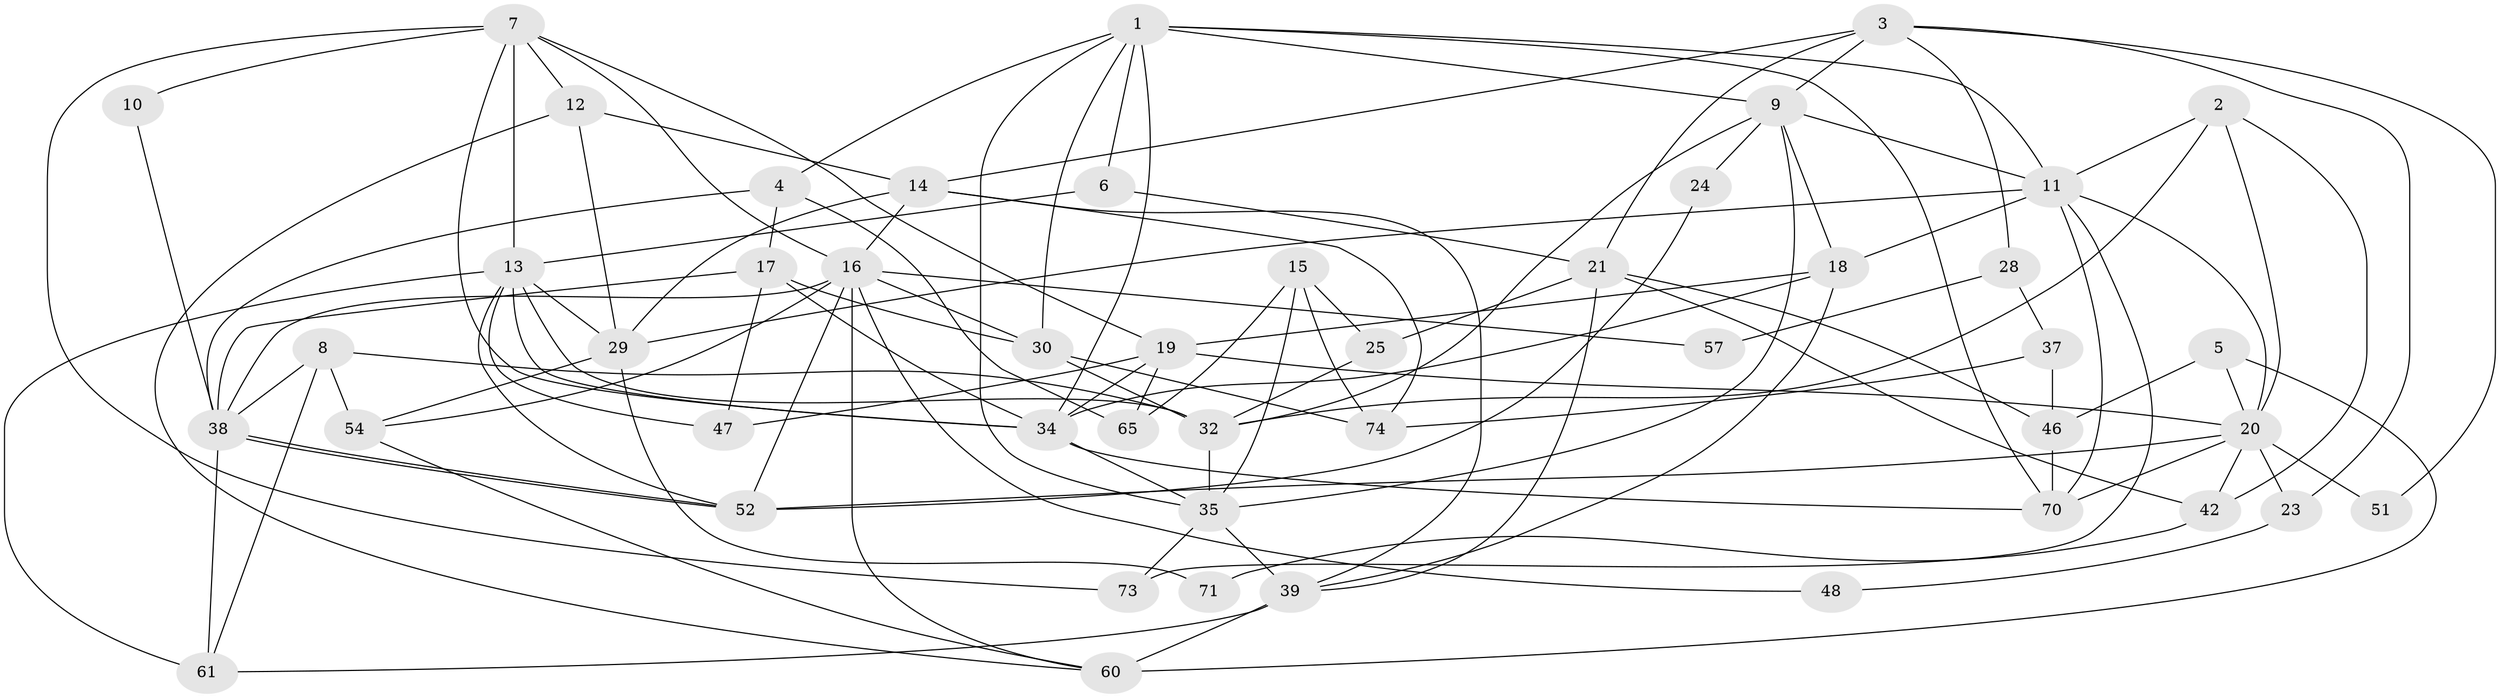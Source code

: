 // Generated by graph-tools (version 1.1) at 2025/52/02/27/25 19:52:06]
// undirected, 48 vertices, 116 edges
graph export_dot {
graph [start="1"]
  node [color=gray90,style=filled];
  1 [super="+59"];
  2;
  3 [super="+27"];
  4;
  5;
  6 [super="+43"];
  7 [super="+31"];
  8;
  9;
  10;
  11 [super="+58"];
  12 [super="+50"];
  13 [super="+33"];
  14 [super="+26"];
  15 [super="+72"];
  16 [super="+53"];
  17 [super="+40"];
  18 [super="+22"];
  19 [super="+49"];
  20 [super="+36"];
  21;
  23;
  24;
  25;
  28;
  29 [super="+44"];
  30 [super="+68"];
  32 [super="+41"];
  34 [super="+62"];
  35 [super="+45"];
  37;
  38 [super="+55"];
  39 [super="+56"];
  42 [super="+66"];
  46 [super="+64"];
  47;
  48;
  51;
  52 [super="+63"];
  54;
  57;
  60 [super="+67"];
  61;
  65 [super="+69"];
  70;
  71;
  73;
  74;
  1 -- 11;
  1 -- 9;
  1 -- 35;
  1 -- 4;
  1 -- 70;
  1 -- 30;
  1 -- 34;
  1 -- 6;
  2 -- 20;
  2 -- 42;
  2 -- 32;
  2 -- 11;
  3 -- 23;
  3 -- 9;
  3 -- 51;
  3 -- 28;
  3 -- 21;
  3 -- 14;
  4 -- 17;
  4 -- 65;
  4 -- 38;
  5 -- 46;
  5 -- 60;
  5 -- 20;
  6 -- 13;
  6 -- 21;
  7 -- 73;
  7 -- 10;
  7 -- 12;
  7 -- 16;
  7 -- 34;
  7 -- 13;
  7 -- 19;
  8 -- 54;
  8 -- 61;
  8 -- 32;
  8 -- 38;
  9 -- 32;
  9 -- 11;
  9 -- 24;
  9 -- 35;
  9 -- 18;
  10 -- 38;
  11 -- 70;
  11 -- 29;
  11 -- 18;
  11 -- 73;
  11 -- 20;
  12 -- 29;
  12 -- 14;
  12 -- 60;
  13 -- 47;
  13 -- 29;
  13 -- 32;
  13 -- 34;
  13 -- 61;
  13 -- 52;
  14 -- 39;
  14 -- 74;
  14 -- 29;
  14 -- 16;
  15 -- 35;
  15 -- 65;
  15 -- 25;
  15 -- 74;
  16 -- 48;
  16 -- 54;
  16 -- 57;
  16 -- 52;
  16 -- 60;
  16 -- 38;
  16 -- 30;
  17 -- 34;
  17 -- 47;
  17 -- 38;
  17 -- 30;
  18 -- 34;
  18 -- 19;
  18 -- 39;
  19 -- 47;
  19 -- 65;
  19 -- 34;
  19 -- 20;
  20 -- 70;
  20 -- 23 [weight=2];
  20 -- 51;
  20 -- 52;
  20 -- 42;
  21 -- 42 [weight=2];
  21 -- 25;
  21 -- 46;
  21 -- 39;
  23 -- 48;
  24 -- 52;
  25 -- 32;
  28 -- 37;
  28 -- 57;
  29 -- 54;
  29 -- 71;
  30 -- 32;
  30 -- 74;
  32 -- 35;
  34 -- 35;
  34 -- 70;
  35 -- 73;
  35 -- 39;
  37 -- 74;
  37 -- 46 [weight=2];
  38 -- 52;
  38 -- 52;
  38 -- 61;
  39 -- 60 [weight=2];
  39 -- 61;
  42 -- 71;
  46 -- 70;
  54 -- 60;
}
